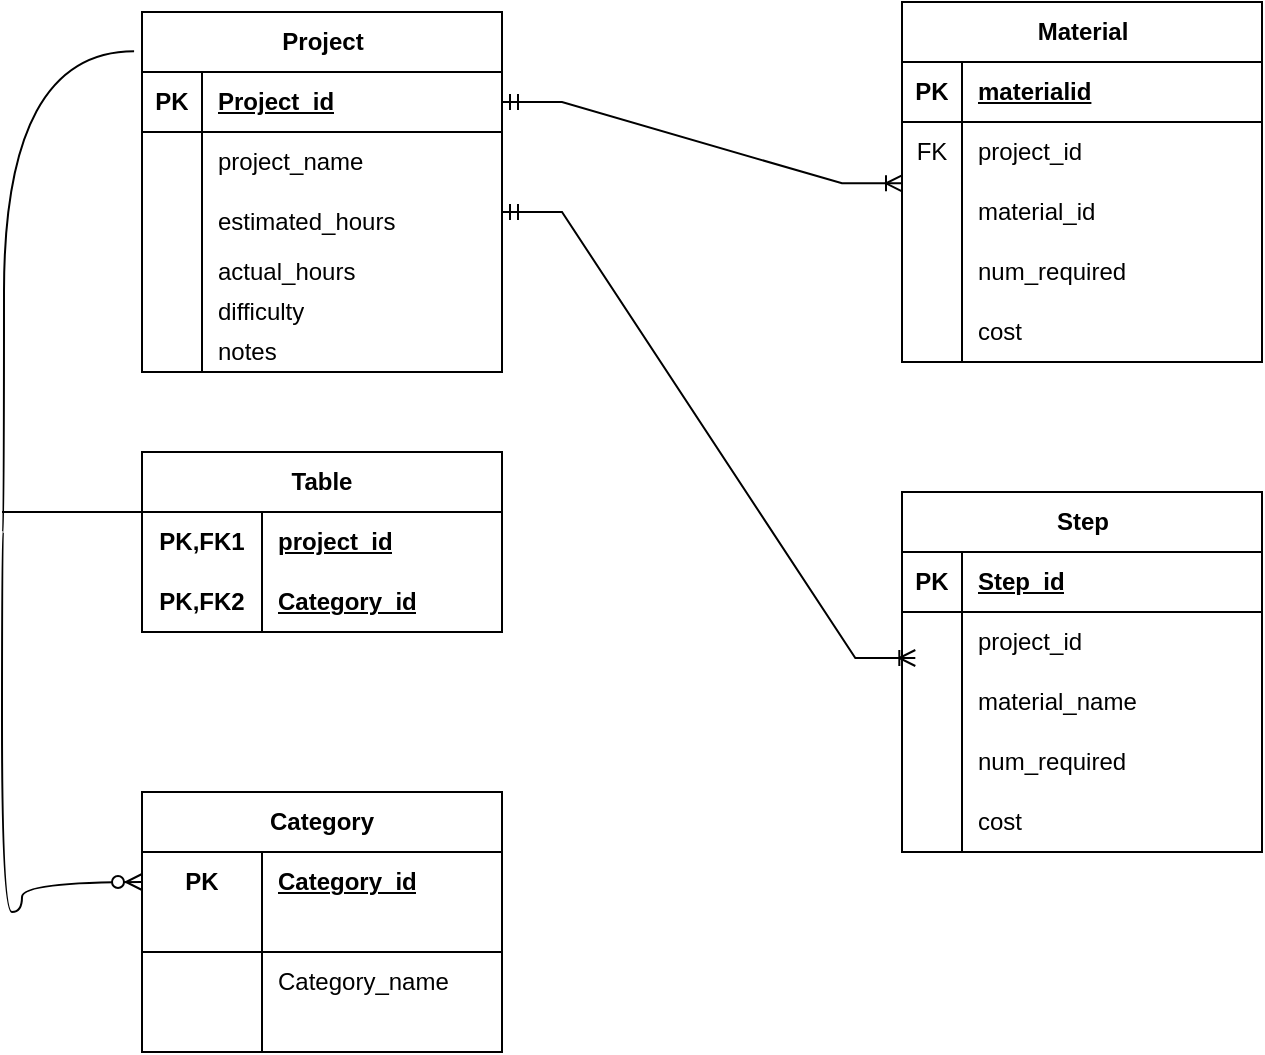 <mxfile version="24.7.17">
  <diagram name="Page-1" id="xR92_FGRZuvNCwPyxUKa">
    <mxGraphModel dx="1630" dy="504" grid="1" gridSize="10" guides="1" tooltips="1" connect="1" arrows="1" fold="1" page="1" pageScale="1" pageWidth="850" pageHeight="1100" math="0" shadow="0">
      <root>
        <mxCell id="0" />
        <mxCell id="1" parent="0" />
        <mxCell id="gioWlHgsFvzUv-1C3lKJ-14" value="Project" style="shape=table;startSize=30;container=1;collapsible=1;childLayout=tableLayout;fixedRows=1;rowLines=0;fontStyle=1;align=center;resizeLast=1;html=1;" vertex="1" parent="1">
          <mxGeometry x="-670" y="40" width="180" height="180" as="geometry">
            <mxRectangle x="-670" y="40" width="80" height="30" as="alternateBounds" />
          </mxGeometry>
        </mxCell>
        <mxCell id="gioWlHgsFvzUv-1C3lKJ-15" value="" style="shape=tableRow;horizontal=0;startSize=0;swimlaneHead=0;swimlaneBody=0;fillColor=none;collapsible=0;dropTarget=0;points=[[0,0.5],[1,0.5]];portConstraint=eastwest;top=0;left=0;right=0;bottom=1;" vertex="1" parent="gioWlHgsFvzUv-1C3lKJ-14">
          <mxGeometry y="30" width="180" height="30" as="geometry" />
        </mxCell>
        <mxCell id="gioWlHgsFvzUv-1C3lKJ-16" value="PK" style="shape=partialRectangle;connectable=0;fillColor=none;top=0;left=0;bottom=0;right=0;fontStyle=1;overflow=hidden;whiteSpace=wrap;html=1;" vertex="1" parent="gioWlHgsFvzUv-1C3lKJ-15">
          <mxGeometry width="30" height="30" as="geometry">
            <mxRectangle width="30" height="30" as="alternateBounds" />
          </mxGeometry>
        </mxCell>
        <mxCell id="gioWlHgsFvzUv-1C3lKJ-17" value="Project_id" style="shape=partialRectangle;connectable=0;fillColor=none;top=0;left=0;bottom=0;right=0;align=left;spacingLeft=6;fontStyle=5;overflow=hidden;whiteSpace=wrap;html=1;" vertex="1" parent="gioWlHgsFvzUv-1C3lKJ-15">
          <mxGeometry x="30" width="150" height="30" as="geometry">
            <mxRectangle width="150" height="30" as="alternateBounds" />
          </mxGeometry>
        </mxCell>
        <mxCell id="gioWlHgsFvzUv-1C3lKJ-18" value="" style="shape=tableRow;horizontal=0;startSize=0;swimlaneHead=0;swimlaneBody=0;fillColor=none;collapsible=0;dropTarget=0;points=[[0,0.5],[1,0.5]];portConstraint=eastwest;top=0;left=0;right=0;bottom=0;" vertex="1" parent="gioWlHgsFvzUv-1C3lKJ-14">
          <mxGeometry y="60" width="180" height="30" as="geometry" />
        </mxCell>
        <mxCell id="gioWlHgsFvzUv-1C3lKJ-19" value="" style="shape=partialRectangle;connectable=0;fillColor=none;top=0;left=0;bottom=0;right=0;editable=1;overflow=hidden;whiteSpace=wrap;html=1;" vertex="1" parent="gioWlHgsFvzUv-1C3lKJ-18">
          <mxGeometry width="30" height="30" as="geometry">
            <mxRectangle width="30" height="30" as="alternateBounds" />
          </mxGeometry>
        </mxCell>
        <mxCell id="gioWlHgsFvzUv-1C3lKJ-20" value="project_name" style="shape=partialRectangle;connectable=0;fillColor=none;top=0;left=0;bottom=0;right=0;align=left;spacingLeft=6;overflow=hidden;whiteSpace=wrap;html=1;" vertex="1" parent="gioWlHgsFvzUv-1C3lKJ-18">
          <mxGeometry x="30" width="150" height="30" as="geometry">
            <mxRectangle width="150" height="30" as="alternateBounds" />
          </mxGeometry>
        </mxCell>
        <mxCell id="gioWlHgsFvzUv-1C3lKJ-21" value="" style="shape=tableRow;horizontal=0;startSize=0;swimlaneHead=0;swimlaneBody=0;fillColor=none;collapsible=0;dropTarget=0;points=[[0,0.5],[1,0.5]];portConstraint=eastwest;top=0;left=0;right=0;bottom=0;" vertex="1" parent="gioWlHgsFvzUv-1C3lKJ-14">
          <mxGeometry y="90" width="180" height="30" as="geometry" />
        </mxCell>
        <mxCell id="gioWlHgsFvzUv-1C3lKJ-22" value="" style="shape=partialRectangle;connectable=0;fillColor=none;top=0;left=0;bottom=0;right=0;editable=1;overflow=hidden;whiteSpace=wrap;html=1;" vertex="1" parent="gioWlHgsFvzUv-1C3lKJ-21">
          <mxGeometry width="30" height="30" as="geometry">
            <mxRectangle width="30" height="30" as="alternateBounds" />
          </mxGeometry>
        </mxCell>
        <mxCell id="gioWlHgsFvzUv-1C3lKJ-23" value="estimated_hours" style="shape=partialRectangle;connectable=0;fillColor=none;top=0;left=0;bottom=0;right=0;align=left;spacingLeft=6;overflow=hidden;whiteSpace=wrap;html=1;" vertex="1" parent="gioWlHgsFvzUv-1C3lKJ-21">
          <mxGeometry x="30" width="150" height="30" as="geometry">
            <mxRectangle width="150" height="30" as="alternateBounds" />
          </mxGeometry>
        </mxCell>
        <mxCell id="gioWlHgsFvzUv-1C3lKJ-24" value="" style="shape=tableRow;horizontal=0;startSize=0;swimlaneHead=0;swimlaneBody=0;fillColor=none;collapsible=0;dropTarget=0;points=[[0,0.5],[1,0.5]];portConstraint=eastwest;top=0;left=0;right=0;bottom=0;" vertex="1" parent="gioWlHgsFvzUv-1C3lKJ-14">
          <mxGeometry y="120" width="180" height="20" as="geometry" />
        </mxCell>
        <mxCell id="gioWlHgsFvzUv-1C3lKJ-25" value="" style="shape=partialRectangle;connectable=0;fillColor=none;top=0;left=0;bottom=0;right=0;editable=1;overflow=hidden;whiteSpace=wrap;html=1;" vertex="1" parent="gioWlHgsFvzUv-1C3lKJ-24">
          <mxGeometry width="30" height="20" as="geometry">
            <mxRectangle width="30" height="20" as="alternateBounds" />
          </mxGeometry>
        </mxCell>
        <mxCell id="gioWlHgsFvzUv-1C3lKJ-26" value="actual_hours" style="shape=partialRectangle;connectable=0;fillColor=none;top=0;left=0;bottom=0;right=0;align=left;spacingLeft=6;overflow=hidden;whiteSpace=wrap;html=1;" vertex="1" parent="gioWlHgsFvzUv-1C3lKJ-24">
          <mxGeometry x="30" width="150" height="20" as="geometry">
            <mxRectangle width="150" height="20" as="alternateBounds" />
          </mxGeometry>
        </mxCell>
        <mxCell id="gioWlHgsFvzUv-1C3lKJ-41" value="" style="shape=tableRow;horizontal=0;startSize=0;swimlaneHead=0;swimlaneBody=0;fillColor=none;collapsible=0;dropTarget=0;points=[[0,0.5],[1,0.5]];portConstraint=eastwest;top=0;left=0;right=0;bottom=0;" vertex="1" parent="gioWlHgsFvzUv-1C3lKJ-14">
          <mxGeometry y="140" width="180" height="20" as="geometry" />
        </mxCell>
        <mxCell id="gioWlHgsFvzUv-1C3lKJ-42" value="" style="shape=partialRectangle;connectable=0;fillColor=none;top=0;left=0;bottom=0;right=0;editable=1;overflow=hidden;whiteSpace=wrap;html=1;" vertex="1" parent="gioWlHgsFvzUv-1C3lKJ-41">
          <mxGeometry width="30" height="20" as="geometry">
            <mxRectangle width="30" height="20" as="alternateBounds" />
          </mxGeometry>
        </mxCell>
        <mxCell id="gioWlHgsFvzUv-1C3lKJ-43" value="difficulty" style="shape=partialRectangle;connectable=0;fillColor=none;top=0;left=0;bottom=0;right=0;align=left;spacingLeft=6;overflow=hidden;whiteSpace=wrap;html=1;" vertex="1" parent="gioWlHgsFvzUv-1C3lKJ-41">
          <mxGeometry x="30" width="150" height="20" as="geometry">
            <mxRectangle width="150" height="20" as="alternateBounds" />
          </mxGeometry>
        </mxCell>
        <mxCell id="gioWlHgsFvzUv-1C3lKJ-44" value="" style="shape=tableRow;horizontal=0;startSize=0;swimlaneHead=0;swimlaneBody=0;fillColor=none;collapsible=0;dropTarget=0;points=[[0,0.5],[1,0.5]];portConstraint=eastwest;top=0;left=0;right=0;bottom=0;" vertex="1" parent="gioWlHgsFvzUv-1C3lKJ-14">
          <mxGeometry y="160" width="180" height="20" as="geometry" />
        </mxCell>
        <mxCell id="gioWlHgsFvzUv-1C3lKJ-45" value="" style="shape=partialRectangle;connectable=0;fillColor=none;top=0;left=0;bottom=0;right=0;editable=1;overflow=hidden;whiteSpace=wrap;html=1;" vertex="1" parent="gioWlHgsFvzUv-1C3lKJ-44">
          <mxGeometry width="30" height="20" as="geometry">
            <mxRectangle width="30" height="20" as="alternateBounds" />
          </mxGeometry>
        </mxCell>
        <mxCell id="gioWlHgsFvzUv-1C3lKJ-46" value="notes" style="shape=partialRectangle;connectable=0;fillColor=none;top=0;left=0;bottom=0;right=0;align=left;spacingLeft=6;overflow=hidden;whiteSpace=wrap;html=1;" vertex="1" parent="gioWlHgsFvzUv-1C3lKJ-44">
          <mxGeometry x="30" width="150" height="20" as="geometry">
            <mxRectangle width="150" height="20" as="alternateBounds" />
          </mxGeometry>
        </mxCell>
        <mxCell id="gioWlHgsFvzUv-1C3lKJ-28" value="Material" style="shape=table;startSize=30;container=1;collapsible=1;childLayout=tableLayout;fixedRows=1;rowLines=0;fontStyle=1;align=center;resizeLast=1;html=1;" vertex="1" parent="1">
          <mxGeometry x="-290" y="35" width="180" height="180" as="geometry" />
        </mxCell>
        <mxCell id="gioWlHgsFvzUv-1C3lKJ-29" value="" style="shape=tableRow;horizontal=0;startSize=0;swimlaneHead=0;swimlaneBody=0;fillColor=none;collapsible=0;dropTarget=0;points=[[0,0.5],[1,0.5]];portConstraint=eastwest;top=0;left=0;right=0;bottom=1;" vertex="1" parent="gioWlHgsFvzUv-1C3lKJ-28">
          <mxGeometry y="30" width="180" height="30" as="geometry" />
        </mxCell>
        <mxCell id="gioWlHgsFvzUv-1C3lKJ-30" value="PK" style="shape=partialRectangle;connectable=0;fillColor=none;top=0;left=0;bottom=0;right=0;fontStyle=1;overflow=hidden;whiteSpace=wrap;html=1;" vertex="1" parent="gioWlHgsFvzUv-1C3lKJ-29">
          <mxGeometry width="30" height="30" as="geometry">
            <mxRectangle width="30" height="30" as="alternateBounds" />
          </mxGeometry>
        </mxCell>
        <mxCell id="gioWlHgsFvzUv-1C3lKJ-31" value="materialid" style="shape=partialRectangle;connectable=0;fillColor=none;top=0;left=0;bottom=0;right=0;align=left;spacingLeft=6;fontStyle=5;overflow=hidden;whiteSpace=wrap;html=1;" vertex="1" parent="gioWlHgsFvzUv-1C3lKJ-29">
          <mxGeometry x="30" width="150" height="30" as="geometry">
            <mxRectangle width="150" height="30" as="alternateBounds" />
          </mxGeometry>
        </mxCell>
        <mxCell id="gioWlHgsFvzUv-1C3lKJ-32" value="" style="shape=tableRow;horizontal=0;startSize=0;swimlaneHead=0;swimlaneBody=0;fillColor=none;collapsible=0;dropTarget=0;points=[[0,0.5],[1,0.5]];portConstraint=eastwest;top=0;left=0;right=0;bottom=0;" vertex="1" parent="gioWlHgsFvzUv-1C3lKJ-28">
          <mxGeometry y="60" width="180" height="30" as="geometry" />
        </mxCell>
        <mxCell id="gioWlHgsFvzUv-1C3lKJ-33" value="FK" style="shape=partialRectangle;connectable=0;fillColor=none;top=0;left=0;bottom=0;right=0;editable=1;overflow=hidden;whiteSpace=wrap;html=1;" vertex="1" parent="gioWlHgsFvzUv-1C3lKJ-32">
          <mxGeometry width="30" height="30" as="geometry">
            <mxRectangle width="30" height="30" as="alternateBounds" />
          </mxGeometry>
        </mxCell>
        <mxCell id="gioWlHgsFvzUv-1C3lKJ-34" value="project_id" style="shape=partialRectangle;connectable=0;fillColor=none;top=0;left=0;bottom=0;right=0;align=left;spacingLeft=6;overflow=hidden;whiteSpace=wrap;html=1;" vertex="1" parent="gioWlHgsFvzUv-1C3lKJ-32">
          <mxGeometry x="30" width="150" height="30" as="geometry">
            <mxRectangle width="150" height="30" as="alternateBounds" />
          </mxGeometry>
        </mxCell>
        <mxCell id="gioWlHgsFvzUv-1C3lKJ-35" value="" style="shape=tableRow;horizontal=0;startSize=0;swimlaneHead=0;swimlaneBody=0;fillColor=none;collapsible=0;dropTarget=0;points=[[0,0.5],[1,0.5]];portConstraint=eastwest;top=0;left=0;right=0;bottom=0;" vertex="1" parent="gioWlHgsFvzUv-1C3lKJ-28">
          <mxGeometry y="90" width="180" height="30" as="geometry" />
        </mxCell>
        <mxCell id="gioWlHgsFvzUv-1C3lKJ-36" value="" style="shape=partialRectangle;connectable=0;fillColor=none;top=0;left=0;bottom=0;right=0;editable=1;overflow=hidden;whiteSpace=wrap;html=1;" vertex="1" parent="gioWlHgsFvzUv-1C3lKJ-35">
          <mxGeometry width="30" height="30" as="geometry">
            <mxRectangle width="30" height="30" as="alternateBounds" />
          </mxGeometry>
        </mxCell>
        <mxCell id="gioWlHgsFvzUv-1C3lKJ-37" value="material_id" style="shape=partialRectangle;connectable=0;fillColor=none;top=0;left=0;bottom=0;right=0;align=left;spacingLeft=6;overflow=hidden;whiteSpace=wrap;html=1;" vertex="1" parent="gioWlHgsFvzUv-1C3lKJ-35">
          <mxGeometry x="30" width="150" height="30" as="geometry">
            <mxRectangle width="150" height="30" as="alternateBounds" />
          </mxGeometry>
        </mxCell>
        <mxCell id="gioWlHgsFvzUv-1C3lKJ-38" value="" style="shape=tableRow;horizontal=0;startSize=0;swimlaneHead=0;swimlaneBody=0;fillColor=none;collapsible=0;dropTarget=0;points=[[0,0.5],[1,0.5]];portConstraint=eastwest;top=0;left=0;right=0;bottom=0;" vertex="1" parent="gioWlHgsFvzUv-1C3lKJ-28">
          <mxGeometry y="120" width="180" height="30" as="geometry" />
        </mxCell>
        <mxCell id="gioWlHgsFvzUv-1C3lKJ-39" value="" style="shape=partialRectangle;connectable=0;fillColor=none;top=0;left=0;bottom=0;right=0;editable=1;overflow=hidden;whiteSpace=wrap;html=1;" vertex="1" parent="gioWlHgsFvzUv-1C3lKJ-38">
          <mxGeometry width="30" height="30" as="geometry">
            <mxRectangle width="30" height="30" as="alternateBounds" />
          </mxGeometry>
        </mxCell>
        <mxCell id="gioWlHgsFvzUv-1C3lKJ-40" value="num_required" style="shape=partialRectangle;connectable=0;fillColor=none;top=0;left=0;bottom=0;right=0;align=left;spacingLeft=6;overflow=hidden;whiteSpace=wrap;html=1;" vertex="1" parent="gioWlHgsFvzUv-1C3lKJ-38">
          <mxGeometry x="30" width="150" height="30" as="geometry">
            <mxRectangle width="150" height="30" as="alternateBounds" />
          </mxGeometry>
        </mxCell>
        <mxCell id="gioWlHgsFvzUv-1C3lKJ-47" value="" style="shape=tableRow;horizontal=0;startSize=0;swimlaneHead=0;swimlaneBody=0;fillColor=none;collapsible=0;dropTarget=0;points=[[0,0.5],[1,0.5]];portConstraint=eastwest;top=0;left=0;right=0;bottom=0;" vertex="1" parent="gioWlHgsFvzUv-1C3lKJ-28">
          <mxGeometry y="150" width="180" height="30" as="geometry" />
        </mxCell>
        <mxCell id="gioWlHgsFvzUv-1C3lKJ-48" value="" style="shape=partialRectangle;connectable=0;fillColor=none;top=0;left=0;bottom=0;right=0;editable=1;overflow=hidden;whiteSpace=wrap;html=1;" vertex="1" parent="gioWlHgsFvzUv-1C3lKJ-47">
          <mxGeometry width="30" height="30" as="geometry">
            <mxRectangle width="30" height="30" as="alternateBounds" />
          </mxGeometry>
        </mxCell>
        <mxCell id="gioWlHgsFvzUv-1C3lKJ-49" value="cost" style="shape=partialRectangle;connectable=0;fillColor=none;top=0;left=0;bottom=0;right=0;align=left;spacingLeft=6;overflow=hidden;whiteSpace=wrap;html=1;" vertex="1" parent="gioWlHgsFvzUv-1C3lKJ-47">
          <mxGeometry x="30" width="150" height="30" as="geometry">
            <mxRectangle width="150" height="30" as="alternateBounds" />
          </mxGeometry>
        </mxCell>
        <mxCell id="gioWlHgsFvzUv-1C3lKJ-50" value="Step" style="shape=table;startSize=30;container=1;collapsible=1;childLayout=tableLayout;fixedRows=1;rowLines=0;fontStyle=1;align=center;resizeLast=1;html=1;" vertex="1" parent="1">
          <mxGeometry x="-290" y="280" width="180" height="180" as="geometry" />
        </mxCell>
        <mxCell id="gioWlHgsFvzUv-1C3lKJ-51" value="" style="shape=tableRow;horizontal=0;startSize=0;swimlaneHead=0;swimlaneBody=0;fillColor=none;collapsible=0;dropTarget=0;points=[[0,0.5],[1,0.5]];portConstraint=eastwest;top=0;left=0;right=0;bottom=1;" vertex="1" parent="gioWlHgsFvzUv-1C3lKJ-50">
          <mxGeometry y="30" width="180" height="30" as="geometry" />
        </mxCell>
        <mxCell id="gioWlHgsFvzUv-1C3lKJ-52" value="PK" style="shape=partialRectangle;connectable=0;fillColor=none;top=0;left=0;bottom=0;right=0;fontStyle=1;overflow=hidden;whiteSpace=wrap;html=1;" vertex="1" parent="gioWlHgsFvzUv-1C3lKJ-51">
          <mxGeometry width="30" height="30" as="geometry">
            <mxRectangle width="30" height="30" as="alternateBounds" />
          </mxGeometry>
        </mxCell>
        <mxCell id="gioWlHgsFvzUv-1C3lKJ-53" value="Step_id" style="shape=partialRectangle;connectable=0;fillColor=none;top=0;left=0;bottom=0;right=0;align=left;spacingLeft=6;fontStyle=5;overflow=hidden;whiteSpace=wrap;html=1;" vertex="1" parent="gioWlHgsFvzUv-1C3lKJ-51">
          <mxGeometry x="30" width="150" height="30" as="geometry">
            <mxRectangle width="150" height="30" as="alternateBounds" />
          </mxGeometry>
        </mxCell>
        <mxCell id="gioWlHgsFvzUv-1C3lKJ-54" value="" style="shape=tableRow;horizontal=0;startSize=0;swimlaneHead=0;swimlaneBody=0;fillColor=none;collapsible=0;dropTarget=0;points=[[0,0.5],[1,0.5]];portConstraint=eastwest;top=0;left=0;right=0;bottom=0;" vertex="1" parent="gioWlHgsFvzUv-1C3lKJ-50">
          <mxGeometry y="60" width="180" height="30" as="geometry" />
        </mxCell>
        <mxCell id="gioWlHgsFvzUv-1C3lKJ-55" value="" style="shape=partialRectangle;connectable=0;fillColor=none;top=0;left=0;bottom=0;right=0;editable=1;overflow=hidden;whiteSpace=wrap;html=1;" vertex="1" parent="gioWlHgsFvzUv-1C3lKJ-54">
          <mxGeometry width="30" height="30" as="geometry">
            <mxRectangle width="30" height="30" as="alternateBounds" />
          </mxGeometry>
        </mxCell>
        <mxCell id="gioWlHgsFvzUv-1C3lKJ-56" value="project_id" style="shape=partialRectangle;connectable=0;fillColor=none;top=0;left=0;bottom=0;right=0;align=left;spacingLeft=6;overflow=hidden;whiteSpace=wrap;html=1;" vertex="1" parent="gioWlHgsFvzUv-1C3lKJ-54">
          <mxGeometry x="30" width="150" height="30" as="geometry">
            <mxRectangle width="150" height="30" as="alternateBounds" />
          </mxGeometry>
        </mxCell>
        <mxCell id="gioWlHgsFvzUv-1C3lKJ-57" value="" style="shape=tableRow;horizontal=0;startSize=0;swimlaneHead=0;swimlaneBody=0;fillColor=none;collapsible=0;dropTarget=0;points=[[0,0.5],[1,0.5]];portConstraint=eastwest;top=0;left=0;right=0;bottom=0;" vertex="1" parent="gioWlHgsFvzUv-1C3lKJ-50">
          <mxGeometry y="90" width="180" height="30" as="geometry" />
        </mxCell>
        <mxCell id="gioWlHgsFvzUv-1C3lKJ-58" value="" style="shape=partialRectangle;connectable=0;fillColor=none;top=0;left=0;bottom=0;right=0;editable=1;overflow=hidden;whiteSpace=wrap;html=1;" vertex="1" parent="gioWlHgsFvzUv-1C3lKJ-57">
          <mxGeometry width="30" height="30" as="geometry">
            <mxRectangle width="30" height="30" as="alternateBounds" />
          </mxGeometry>
        </mxCell>
        <mxCell id="gioWlHgsFvzUv-1C3lKJ-59" value="material_name" style="shape=partialRectangle;connectable=0;fillColor=none;top=0;left=0;bottom=0;right=0;align=left;spacingLeft=6;overflow=hidden;whiteSpace=wrap;html=1;" vertex="1" parent="gioWlHgsFvzUv-1C3lKJ-57">
          <mxGeometry x="30" width="150" height="30" as="geometry">
            <mxRectangle width="150" height="30" as="alternateBounds" />
          </mxGeometry>
        </mxCell>
        <mxCell id="gioWlHgsFvzUv-1C3lKJ-60" value="" style="shape=tableRow;horizontal=0;startSize=0;swimlaneHead=0;swimlaneBody=0;fillColor=none;collapsible=0;dropTarget=0;points=[[0,0.5],[1,0.5]];portConstraint=eastwest;top=0;left=0;right=0;bottom=0;" vertex="1" parent="gioWlHgsFvzUv-1C3lKJ-50">
          <mxGeometry y="120" width="180" height="30" as="geometry" />
        </mxCell>
        <mxCell id="gioWlHgsFvzUv-1C3lKJ-61" value="" style="shape=partialRectangle;connectable=0;fillColor=none;top=0;left=0;bottom=0;right=0;editable=1;overflow=hidden;whiteSpace=wrap;html=1;" vertex="1" parent="gioWlHgsFvzUv-1C3lKJ-60">
          <mxGeometry width="30" height="30" as="geometry">
            <mxRectangle width="30" height="30" as="alternateBounds" />
          </mxGeometry>
        </mxCell>
        <mxCell id="gioWlHgsFvzUv-1C3lKJ-62" value="num_required" style="shape=partialRectangle;connectable=0;fillColor=none;top=0;left=0;bottom=0;right=0;align=left;spacingLeft=6;overflow=hidden;whiteSpace=wrap;html=1;" vertex="1" parent="gioWlHgsFvzUv-1C3lKJ-60">
          <mxGeometry x="30" width="150" height="30" as="geometry">
            <mxRectangle width="150" height="30" as="alternateBounds" />
          </mxGeometry>
        </mxCell>
        <mxCell id="gioWlHgsFvzUv-1C3lKJ-63" value="" style="shape=tableRow;horizontal=0;startSize=0;swimlaneHead=0;swimlaneBody=0;fillColor=none;collapsible=0;dropTarget=0;points=[[0,0.5],[1,0.5]];portConstraint=eastwest;top=0;left=0;right=0;bottom=0;" vertex="1" parent="gioWlHgsFvzUv-1C3lKJ-50">
          <mxGeometry y="150" width="180" height="30" as="geometry" />
        </mxCell>
        <mxCell id="gioWlHgsFvzUv-1C3lKJ-64" value="" style="shape=partialRectangle;connectable=0;fillColor=none;top=0;left=0;bottom=0;right=0;editable=1;overflow=hidden;whiteSpace=wrap;html=1;" vertex="1" parent="gioWlHgsFvzUv-1C3lKJ-63">
          <mxGeometry width="30" height="30" as="geometry">
            <mxRectangle width="30" height="30" as="alternateBounds" />
          </mxGeometry>
        </mxCell>
        <mxCell id="gioWlHgsFvzUv-1C3lKJ-65" value="cost" style="shape=partialRectangle;connectable=0;fillColor=none;top=0;left=0;bottom=0;right=0;align=left;spacingLeft=6;overflow=hidden;whiteSpace=wrap;html=1;" vertex="1" parent="gioWlHgsFvzUv-1C3lKJ-63">
          <mxGeometry x="30" width="150" height="30" as="geometry">
            <mxRectangle width="150" height="30" as="alternateBounds" />
          </mxGeometry>
        </mxCell>
        <mxCell id="gioWlHgsFvzUv-1C3lKJ-79" value="Category" style="shape=table;startSize=30;container=1;collapsible=1;childLayout=tableLayout;fixedRows=1;rowLines=0;fontStyle=1;align=center;resizeLast=1;html=1;whiteSpace=wrap;" vertex="1" parent="1">
          <mxGeometry x="-670" y="430" width="180" height="130" as="geometry" />
        </mxCell>
        <mxCell id="gioWlHgsFvzUv-1C3lKJ-80" value="" style="shape=tableRow;horizontal=0;startSize=0;swimlaneHead=0;swimlaneBody=0;fillColor=none;collapsible=0;dropTarget=0;points=[[0,0.5],[1,0.5]];portConstraint=eastwest;top=0;left=0;right=0;bottom=0;html=1;" vertex="1" parent="gioWlHgsFvzUv-1C3lKJ-79">
          <mxGeometry y="30" width="180" height="30" as="geometry" />
        </mxCell>
        <mxCell id="gioWlHgsFvzUv-1C3lKJ-81" value="PK" style="shape=partialRectangle;connectable=0;fillColor=none;top=0;left=0;bottom=0;right=0;fontStyle=1;overflow=hidden;html=1;whiteSpace=wrap;" vertex="1" parent="gioWlHgsFvzUv-1C3lKJ-80">
          <mxGeometry width="60" height="30" as="geometry">
            <mxRectangle width="60" height="30" as="alternateBounds" />
          </mxGeometry>
        </mxCell>
        <mxCell id="gioWlHgsFvzUv-1C3lKJ-82" value="Category_id" style="shape=partialRectangle;connectable=0;fillColor=none;top=0;left=0;bottom=0;right=0;align=left;spacingLeft=6;fontStyle=5;overflow=hidden;html=1;whiteSpace=wrap;" vertex="1" parent="gioWlHgsFvzUv-1C3lKJ-80">
          <mxGeometry x="60" width="120" height="30" as="geometry">
            <mxRectangle width="120" height="30" as="alternateBounds" />
          </mxGeometry>
        </mxCell>
        <mxCell id="gioWlHgsFvzUv-1C3lKJ-83" value="" style="shape=tableRow;horizontal=0;startSize=0;swimlaneHead=0;swimlaneBody=0;fillColor=none;collapsible=0;dropTarget=0;points=[[0,0.5],[1,0.5]];portConstraint=eastwest;top=0;left=0;right=0;bottom=1;html=1;" vertex="1" parent="gioWlHgsFvzUv-1C3lKJ-79">
          <mxGeometry y="60" width="180" height="20" as="geometry" />
        </mxCell>
        <mxCell id="gioWlHgsFvzUv-1C3lKJ-84" value="" style="shape=partialRectangle;connectable=0;fillColor=none;top=0;left=0;bottom=0;right=0;fontStyle=1;overflow=hidden;html=1;whiteSpace=wrap;" vertex="1" parent="gioWlHgsFvzUv-1C3lKJ-83">
          <mxGeometry width="60" height="20" as="geometry">
            <mxRectangle width="60" height="20" as="alternateBounds" />
          </mxGeometry>
        </mxCell>
        <mxCell id="gioWlHgsFvzUv-1C3lKJ-85" value="" style="shape=partialRectangle;connectable=0;fillColor=none;top=0;left=0;bottom=0;right=0;align=left;spacingLeft=6;fontStyle=5;overflow=hidden;html=1;whiteSpace=wrap;" vertex="1" parent="gioWlHgsFvzUv-1C3lKJ-83">
          <mxGeometry x="60" width="120" height="20" as="geometry">
            <mxRectangle width="120" height="20" as="alternateBounds" />
          </mxGeometry>
        </mxCell>
        <mxCell id="gioWlHgsFvzUv-1C3lKJ-86" value="" style="shape=tableRow;horizontal=0;startSize=0;swimlaneHead=0;swimlaneBody=0;fillColor=none;collapsible=0;dropTarget=0;points=[[0,0.5],[1,0.5]];portConstraint=eastwest;top=0;left=0;right=0;bottom=0;html=1;" vertex="1" parent="gioWlHgsFvzUv-1C3lKJ-79">
          <mxGeometry y="80" width="180" height="30" as="geometry" />
        </mxCell>
        <mxCell id="gioWlHgsFvzUv-1C3lKJ-87" value="" style="shape=partialRectangle;connectable=0;fillColor=none;top=0;left=0;bottom=0;right=0;editable=1;overflow=hidden;html=1;whiteSpace=wrap;" vertex="1" parent="gioWlHgsFvzUv-1C3lKJ-86">
          <mxGeometry width="60" height="30" as="geometry">
            <mxRectangle width="60" height="30" as="alternateBounds" />
          </mxGeometry>
        </mxCell>
        <mxCell id="gioWlHgsFvzUv-1C3lKJ-88" value="Category_name" style="shape=partialRectangle;connectable=0;fillColor=none;top=0;left=0;bottom=0;right=0;align=left;spacingLeft=6;overflow=hidden;html=1;whiteSpace=wrap;" vertex="1" parent="gioWlHgsFvzUv-1C3lKJ-86">
          <mxGeometry x="60" width="120" height="30" as="geometry">
            <mxRectangle width="120" height="30" as="alternateBounds" />
          </mxGeometry>
        </mxCell>
        <mxCell id="gioWlHgsFvzUv-1C3lKJ-89" value="" style="shape=tableRow;horizontal=0;startSize=0;swimlaneHead=0;swimlaneBody=0;fillColor=none;collapsible=0;dropTarget=0;points=[[0,0.5],[1,0.5]];portConstraint=eastwest;top=0;left=0;right=0;bottom=0;html=1;" vertex="1" parent="gioWlHgsFvzUv-1C3lKJ-79">
          <mxGeometry y="110" width="180" height="20" as="geometry" />
        </mxCell>
        <mxCell id="gioWlHgsFvzUv-1C3lKJ-90" value="" style="shape=partialRectangle;connectable=0;fillColor=none;top=0;left=0;bottom=0;right=0;editable=1;overflow=hidden;html=1;whiteSpace=wrap;" vertex="1" parent="gioWlHgsFvzUv-1C3lKJ-89">
          <mxGeometry width="60" height="20" as="geometry">
            <mxRectangle width="60" height="20" as="alternateBounds" />
          </mxGeometry>
        </mxCell>
        <mxCell id="gioWlHgsFvzUv-1C3lKJ-91" value="" style="shape=partialRectangle;connectable=0;fillColor=none;top=0;left=0;bottom=0;right=0;align=left;spacingLeft=6;overflow=hidden;html=1;whiteSpace=wrap;" vertex="1" parent="gioWlHgsFvzUv-1C3lKJ-89">
          <mxGeometry x="60" width="120" height="20" as="geometry">
            <mxRectangle width="120" height="20" as="alternateBounds" />
          </mxGeometry>
        </mxCell>
        <mxCell id="gioWlHgsFvzUv-1C3lKJ-118" value="Table" style="shape=table;startSize=30;container=1;collapsible=1;childLayout=tableLayout;fixedRows=1;rowLines=0;fontStyle=1;align=center;resizeLast=1;html=1;whiteSpace=wrap;" vertex="1" parent="1">
          <mxGeometry x="-670" y="260" width="180" height="90" as="geometry" />
        </mxCell>
        <mxCell id="gioWlHgsFvzUv-1C3lKJ-119" value="" style="shape=tableRow;horizontal=0;startSize=0;swimlaneHead=0;swimlaneBody=0;fillColor=none;collapsible=0;dropTarget=0;points=[[0,0.5],[1,0.5]];portConstraint=eastwest;top=0;left=0;right=0;bottom=0;html=1;" vertex="1" parent="gioWlHgsFvzUv-1C3lKJ-118">
          <mxGeometry y="30" width="180" height="30" as="geometry" />
        </mxCell>
        <mxCell id="gioWlHgsFvzUv-1C3lKJ-120" value="PK,FK1" style="shape=partialRectangle;connectable=0;fillColor=none;top=0;left=0;bottom=0;right=0;fontStyle=1;overflow=hidden;html=1;whiteSpace=wrap;" vertex="1" parent="gioWlHgsFvzUv-1C3lKJ-119">
          <mxGeometry width="60" height="30" as="geometry">
            <mxRectangle width="60" height="30" as="alternateBounds" />
          </mxGeometry>
        </mxCell>
        <mxCell id="gioWlHgsFvzUv-1C3lKJ-121" value="project_id" style="shape=partialRectangle;connectable=0;fillColor=none;top=0;left=0;bottom=0;right=0;align=left;spacingLeft=6;fontStyle=5;overflow=hidden;html=1;whiteSpace=wrap;" vertex="1" parent="gioWlHgsFvzUv-1C3lKJ-119">
          <mxGeometry x="60" width="120" height="30" as="geometry">
            <mxRectangle width="120" height="30" as="alternateBounds" />
          </mxGeometry>
        </mxCell>
        <mxCell id="gioWlHgsFvzUv-1C3lKJ-122" value="" style="shape=tableRow;horizontal=0;startSize=0;swimlaneHead=0;swimlaneBody=0;fillColor=none;collapsible=0;dropTarget=0;points=[[0,0.5],[1,0.5]];portConstraint=eastwest;top=0;left=0;right=0;bottom=1;html=1;" vertex="1" parent="gioWlHgsFvzUv-1C3lKJ-118">
          <mxGeometry y="60" width="180" height="30" as="geometry" />
        </mxCell>
        <mxCell id="gioWlHgsFvzUv-1C3lKJ-123" value="PK,FK2" style="shape=partialRectangle;connectable=0;fillColor=none;top=0;left=0;bottom=0;right=0;fontStyle=1;overflow=hidden;html=1;whiteSpace=wrap;" vertex="1" parent="gioWlHgsFvzUv-1C3lKJ-122">
          <mxGeometry width="60" height="30" as="geometry">
            <mxRectangle width="60" height="30" as="alternateBounds" />
          </mxGeometry>
        </mxCell>
        <mxCell id="gioWlHgsFvzUv-1C3lKJ-124" value="Category_id" style="shape=partialRectangle;connectable=0;fillColor=none;top=0;left=0;bottom=0;right=0;align=left;spacingLeft=6;fontStyle=5;overflow=hidden;html=1;whiteSpace=wrap;" vertex="1" parent="gioWlHgsFvzUv-1C3lKJ-122">
          <mxGeometry x="60" width="120" height="30" as="geometry">
            <mxRectangle width="120" height="30" as="alternateBounds" />
          </mxGeometry>
        </mxCell>
        <mxCell id="gioWlHgsFvzUv-1C3lKJ-132" value="" style="edgeStyle=entityRelationEdgeStyle;fontSize=12;html=1;endArrow=ERoneToMany;startArrow=ERmandOne;rounded=0;exitX=1;exitY=0.5;exitDx=0;exitDy=0;entryX=0;entryY=1.022;entryDx=0;entryDy=0;entryPerimeter=0;" edge="1" parent="1" source="gioWlHgsFvzUv-1C3lKJ-15" target="gioWlHgsFvzUv-1C3lKJ-32">
          <mxGeometry width="100" height="100" relative="1" as="geometry">
            <mxPoint x="-430" y="180" as="sourcePoint" />
            <mxPoint x="-330" y="80" as="targetPoint" />
          </mxGeometry>
        </mxCell>
        <mxCell id="gioWlHgsFvzUv-1C3lKJ-136" value="" style="fontSize=12;html=1;endArrow=ERoneToMany;startArrow=ERmandOne;rounded=0;exitX=1;exitY=0.5;exitDx=0;exitDy=0;entryX=0.037;entryY=1.1;entryDx=0;entryDy=0;entryPerimeter=0;edgeStyle=entityRelationEdgeStyle;" edge="1" parent="1">
          <mxGeometry width="100" height="100" relative="1" as="geometry">
            <mxPoint x="-490" y="140" as="sourcePoint" />
            <mxPoint x="-283.34" y="363" as="targetPoint" />
          </mxGeometry>
        </mxCell>
        <mxCell id="gioWlHgsFvzUv-1C3lKJ-144" value="" style="edgeStyle=orthogonalEdgeStyle;fontSize=12;html=1;endArrow=none;endFill=1;startArrow=ERzeroToMany;rounded=0;curved=1;exitX=0;exitY=0.5;exitDx=0;exitDy=0;entryX=-0.022;entryY=0.109;entryDx=0;entryDy=0;entryPerimeter=0;" edge="1" parent="1" source="gioWlHgsFvzUv-1C3lKJ-80" target="gioWlHgsFvzUv-1C3lKJ-14">
          <mxGeometry width="100" height="100" relative="1" as="geometry">
            <mxPoint x="-730" y="510" as="sourcePoint" />
            <mxPoint x="-740" y="60" as="targetPoint" />
            <Array as="points">
              <mxPoint x="-730" y="475" />
              <mxPoint x="-730" y="490" />
              <mxPoint x="-740" y="490" />
              <mxPoint x="-740" y="300" />
              <mxPoint x="-739" y="300" />
              <mxPoint x="-739" y="60" />
            </Array>
          </mxGeometry>
        </mxCell>
        <mxCell id="gioWlHgsFvzUv-1C3lKJ-157" value="" style="endArrow=none;html=1;rounded=0;" edge="1" parent="1">
          <mxGeometry relative="1" as="geometry">
            <mxPoint x="-740" y="290" as="sourcePoint" />
            <mxPoint x="-580" y="290" as="targetPoint" />
          </mxGeometry>
        </mxCell>
      </root>
    </mxGraphModel>
  </diagram>
</mxfile>
